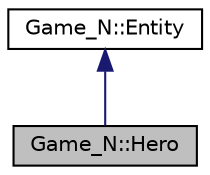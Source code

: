 digraph "Game_N::Hero"
{
 // LATEX_PDF_SIZE
  edge [fontname="Helvetica",fontsize="10",labelfontname="Helvetica",labelfontsize="10"];
  node [fontname="Helvetica",fontsize="10",shape=record];
  Node1 [label="Game_N::Hero",height=0.2,width=0.4,color="black", fillcolor="grey75", style="filled", fontcolor="black",tooltip=" "];
  Node2 -> Node1 [dir="back",color="midnightblue",fontsize="10",style="solid"];
  Node2 [label="Game_N::Entity",height=0.2,width=0.4,color="black", fillcolor="white", style="filled",URL="$classGame__N_1_1Entity.html",tooltip=" "];
}
